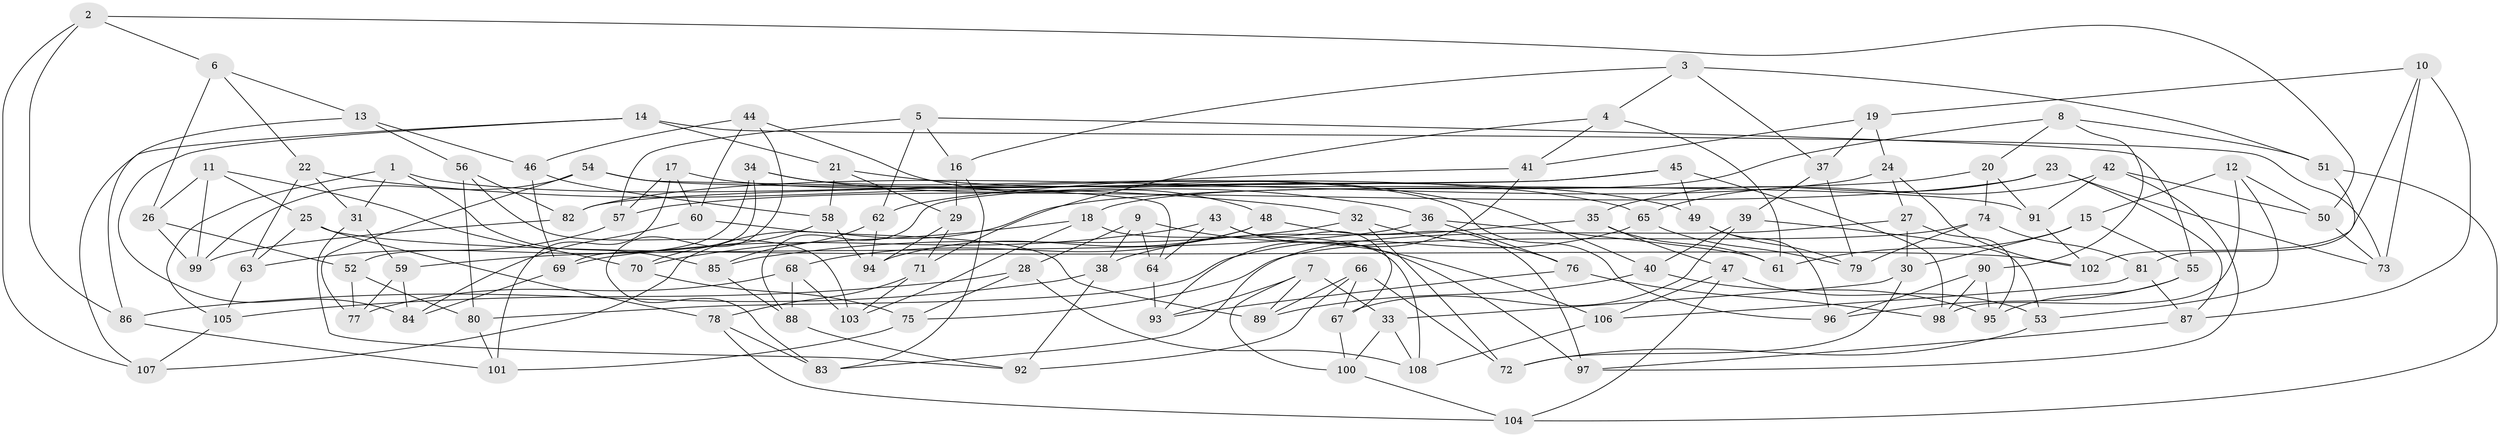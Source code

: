 // coarse degree distribution, {3: 0.03076923076923077, 4: 0.3076923076923077, 6: 0.5076923076923077, 5: 0.15384615384615385}
// Generated by graph-tools (version 1.1) at 2025/38/03/04/25 23:38:16]
// undirected, 108 vertices, 216 edges
graph export_dot {
  node [color=gray90,style=filled];
  1;
  2;
  3;
  4;
  5;
  6;
  7;
  8;
  9;
  10;
  11;
  12;
  13;
  14;
  15;
  16;
  17;
  18;
  19;
  20;
  21;
  22;
  23;
  24;
  25;
  26;
  27;
  28;
  29;
  30;
  31;
  32;
  33;
  34;
  35;
  36;
  37;
  38;
  39;
  40;
  41;
  42;
  43;
  44;
  45;
  46;
  47;
  48;
  49;
  50;
  51;
  52;
  53;
  54;
  55;
  56;
  57;
  58;
  59;
  60;
  61;
  62;
  63;
  64;
  65;
  66;
  67;
  68;
  69;
  70;
  71;
  72;
  73;
  74;
  75;
  76;
  77;
  78;
  79;
  80;
  81;
  82;
  83;
  84;
  85;
  86;
  87;
  88;
  89;
  90;
  91;
  92;
  93;
  94;
  95;
  96;
  97;
  98;
  99;
  100;
  101;
  102;
  103;
  104;
  105;
  106;
  107;
  108;
  1 -- 105;
  1 -- 31;
  1 -- 65;
  1 -- 85;
  2 -- 107;
  2 -- 86;
  2 -- 50;
  2 -- 6;
  3 -- 4;
  3 -- 16;
  3 -- 51;
  3 -- 37;
  4 -- 61;
  4 -- 71;
  4 -- 41;
  5 -- 55;
  5 -- 16;
  5 -- 62;
  5 -- 57;
  6 -- 22;
  6 -- 13;
  6 -- 26;
  7 -- 100;
  7 -- 93;
  7 -- 89;
  7 -- 33;
  8 -- 18;
  8 -- 51;
  8 -- 20;
  8 -- 90;
  9 -- 28;
  9 -- 64;
  9 -- 106;
  9 -- 38;
  10 -- 73;
  10 -- 87;
  10 -- 19;
  10 -- 102;
  11 -- 25;
  11 -- 99;
  11 -- 70;
  11 -- 26;
  12 -- 53;
  12 -- 15;
  12 -- 50;
  12 -- 98;
  13 -- 46;
  13 -- 56;
  13 -- 86;
  14 -- 107;
  14 -- 21;
  14 -- 84;
  14 -- 73;
  15 -- 55;
  15 -- 30;
  15 -- 61;
  16 -- 29;
  16 -- 83;
  17 -- 49;
  17 -- 60;
  17 -- 57;
  17 -- 101;
  18 -- 103;
  18 -- 70;
  18 -- 108;
  19 -- 37;
  19 -- 24;
  19 -- 41;
  20 -- 74;
  20 -- 91;
  20 -- 107;
  21 -- 40;
  21 -- 29;
  21 -- 58;
  22 -- 63;
  22 -- 31;
  22 -- 32;
  23 -- 73;
  23 -- 57;
  23 -- 87;
  23 -- 35;
  24 -- 27;
  24 -- 102;
  24 -- 82;
  25 -- 78;
  25 -- 102;
  25 -- 63;
  26 -- 52;
  26 -- 99;
  27 -- 95;
  27 -- 83;
  27 -- 30;
  28 -- 105;
  28 -- 108;
  28 -- 75;
  29 -- 94;
  29 -- 71;
  30 -- 33;
  30 -- 72;
  31 -- 92;
  31 -- 59;
  32 -- 76;
  32 -- 85;
  32 -- 72;
  33 -- 100;
  33 -- 108;
  34 -- 96;
  34 -- 36;
  34 -- 69;
  34 -- 52;
  35 -- 61;
  35 -- 38;
  35 -- 47;
  36 -- 59;
  36 -- 76;
  36 -- 61;
  37 -- 79;
  37 -- 39;
  38 -- 86;
  38 -- 92;
  39 -- 67;
  39 -- 53;
  39 -- 40;
  40 -- 95;
  40 -- 89;
  41 -- 62;
  41 -- 93;
  42 -- 97;
  42 -- 91;
  42 -- 50;
  42 -- 65;
  43 -- 97;
  43 -- 69;
  43 -- 64;
  43 -- 67;
  44 -- 46;
  44 -- 83;
  44 -- 60;
  44 -- 48;
  45 -- 98;
  45 -- 49;
  45 -- 88;
  45 -- 82;
  46 -- 58;
  46 -- 69;
  47 -- 104;
  47 -- 53;
  47 -- 106;
  48 -- 97;
  48 -- 68;
  48 -- 94;
  49 -- 96;
  49 -- 79;
  50 -- 73;
  51 -- 81;
  51 -- 104;
  52 -- 77;
  52 -- 80;
  53 -- 72;
  54 -- 77;
  54 -- 91;
  54 -- 64;
  54 -- 99;
  55 -- 96;
  55 -- 95;
  56 -- 80;
  56 -- 103;
  56 -- 82;
  57 -- 63;
  58 -- 94;
  58 -- 70;
  59 -- 77;
  59 -- 84;
  60 -- 84;
  60 -- 89;
  62 -- 94;
  62 -- 85;
  63 -- 105;
  64 -- 93;
  65 -- 80;
  65 -- 79;
  66 -- 67;
  66 -- 92;
  66 -- 89;
  66 -- 72;
  67 -- 100;
  68 -- 88;
  68 -- 77;
  68 -- 103;
  69 -- 84;
  70 -- 75;
  71 -- 103;
  71 -- 78;
  74 -- 75;
  74 -- 81;
  74 -- 79;
  75 -- 101;
  76 -- 93;
  76 -- 98;
  78 -- 104;
  78 -- 83;
  80 -- 101;
  81 -- 87;
  81 -- 106;
  82 -- 99;
  85 -- 88;
  86 -- 101;
  87 -- 97;
  88 -- 92;
  90 -- 98;
  90 -- 96;
  90 -- 95;
  91 -- 102;
  100 -- 104;
  105 -- 107;
  106 -- 108;
}
